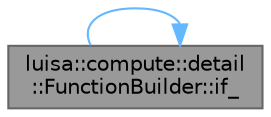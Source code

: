 digraph "luisa::compute::detail::FunctionBuilder::if_"
{
 // LATEX_PDF_SIZE
  bgcolor="transparent";
  edge [fontname=Helvetica,fontsize=10,labelfontname=Helvetica,labelfontsize=10];
  node [fontname=Helvetica,fontsize=10,shape=box,height=0.2,width=0.4];
  rankdir="LR";
  Node1 [id="Node000001",label="luisa::compute::detail\l::FunctionBuilder::if_",height=0.2,width=0.4,color="gray40", fillcolor="grey60", style="filled", fontcolor="black",tooltip="Add if statement"];
  Node1 -> Node1 [id="edge1_Node000001_Node000001",color="steelblue1",style="solid",tooltip=" "];
}
